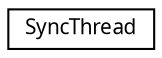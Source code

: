 digraph G
{
  edge [fontname="FreeSans.ttf",fontsize="10",labelfontname="FreeSans.ttf",labelfontsize="10"];
  node [fontname="FreeSans.ttf",fontsize="10",shape=record];
  rankdir=LR;
  Node1 [label="SyncThread",height=0.2,width=0.4,color="black", fillcolor="white", style="filled",URL="$class_sync_thread.html"];
}
